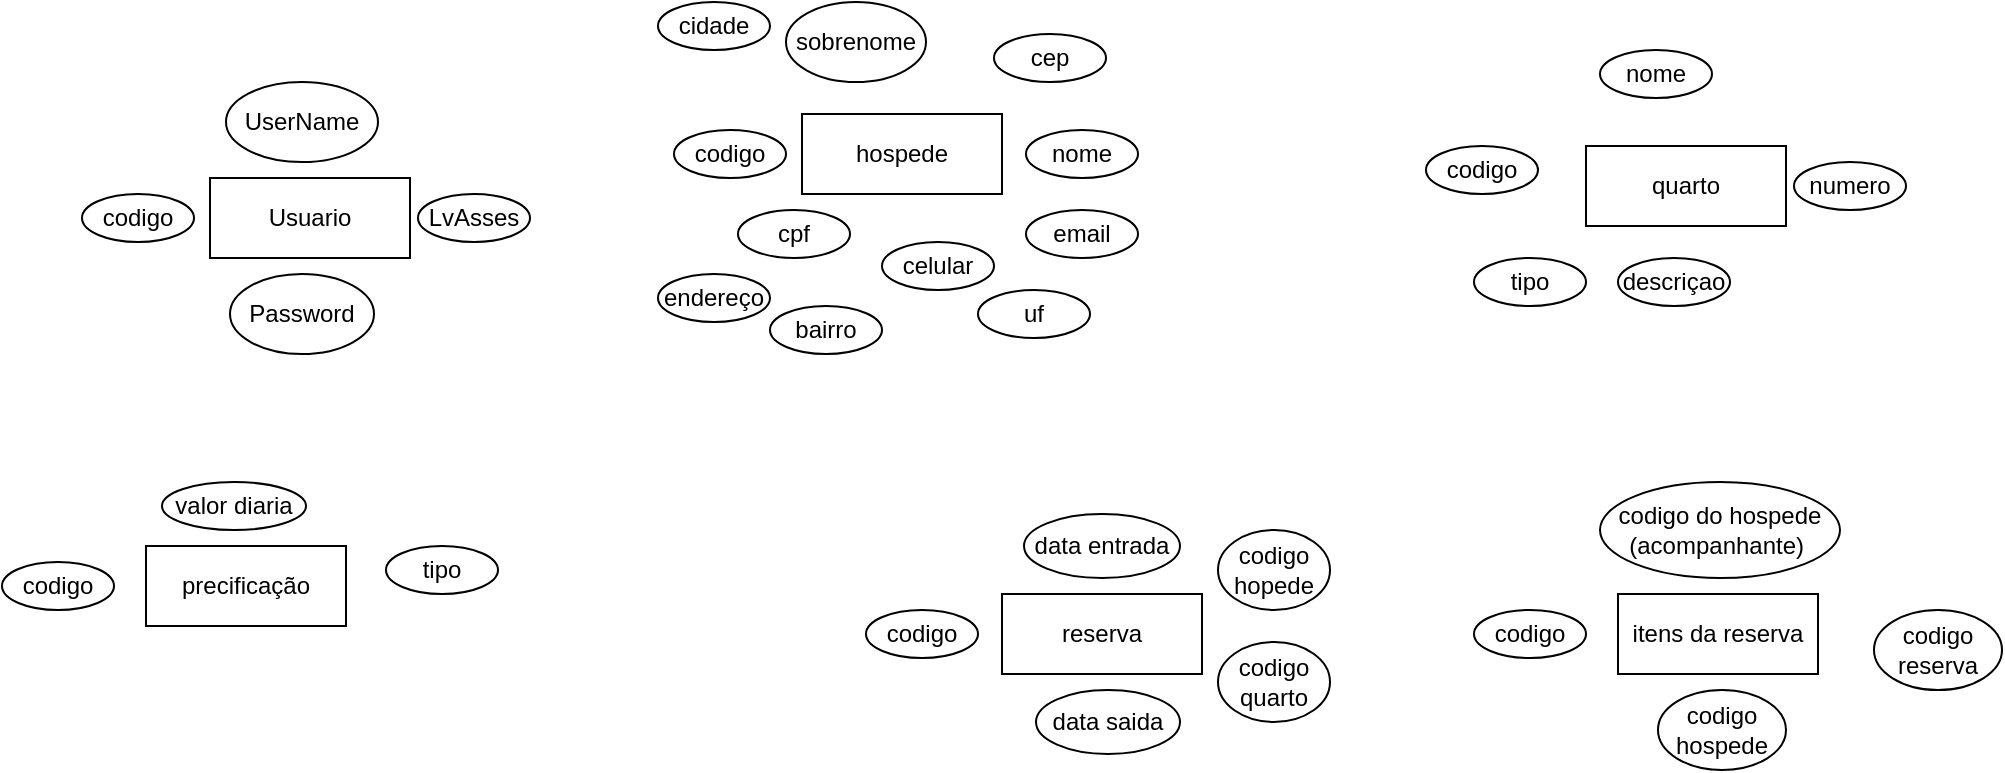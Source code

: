 <mxfile version="26.0.8">
  <diagram name="Página-1" id="wkwMZMTxy4xbMyuyJt76">
    <mxGraphModel dx="1049" dy="552" grid="1" gridSize="8" guides="1" tooltips="1" connect="1" arrows="1" fold="1" page="1" pageScale="1" pageWidth="1654" pageHeight="1169" math="0" shadow="0">
      <root>
        <mxCell id="0" />
        <mxCell id="1" parent="0" />
        <mxCell id="MKk7beEa5KVWcvYZorYV-1" value="Usuario" style="whiteSpace=wrap;html=1;align=center;" parent="1" vertex="1">
          <mxGeometry x="104" y="128" width="100" height="40" as="geometry" />
        </mxCell>
        <mxCell id="MKk7beEa5KVWcvYZorYV-2" value="codigo" style="ellipse;whiteSpace=wrap;html=1;align=center;" parent="1" vertex="1">
          <mxGeometry x="40" y="136" width="56" height="24" as="geometry" />
        </mxCell>
        <mxCell id="MKk7beEa5KVWcvYZorYV-3" value="UserName" style="ellipse;whiteSpace=wrap;html=1;align=center;" parent="1" vertex="1">
          <mxGeometry x="112" y="80" width="76" height="40" as="geometry" />
        </mxCell>
        <mxCell id="MKk7beEa5KVWcvYZorYV-4" value="Password" style="ellipse;whiteSpace=wrap;html=1;align=center;" parent="1" vertex="1">
          <mxGeometry x="114" y="176" width="72" height="40" as="geometry" />
        </mxCell>
        <mxCell id="MKk7beEa5KVWcvYZorYV-5" value="LvAsses" style="ellipse;whiteSpace=wrap;html=1;align=center;" parent="1" vertex="1">
          <mxGeometry x="208" y="136" width="56" height="24" as="geometry" />
        </mxCell>
        <mxCell id="MKk7beEa5KVWcvYZorYV-6" value="hospede" style="whiteSpace=wrap;html=1;align=center;" parent="1" vertex="1">
          <mxGeometry x="400" y="96" width="100" height="40" as="geometry" />
        </mxCell>
        <mxCell id="MKk7beEa5KVWcvYZorYV-7" value="codigo" style="ellipse;whiteSpace=wrap;html=1;align=center;" parent="1" vertex="1">
          <mxGeometry x="336" y="104" width="56" height="24" as="geometry" />
        </mxCell>
        <mxCell id="MKk7beEa5KVWcvYZorYV-8" value="sobrenome" style="ellipse;whiteSpace=wrap;html=1;align=center;" parent="1" vertex="1">
          <mxGeometry x="392" y="40" width="70" height="40" as="geometry" />
        </mxCell>
        <mxCell id="MKk7beEa5KVWcvYZorYV-9" value="nome" style="ellipse;whiteSpace=wrap;html=1;align=center;" parent="1" vertex="1">
          <mxGeometry x="512" y="104" width="56" height="24" as="geometry" />
        </mxCell>
        <mxCell id="MKk7beEa5KVWcvYZorYV-10" value="cpf" style="ellipse;whiteSpace=wrap;html=1;align=center;" parent="1" vertex="1">
          <mxGeometry x="368" y="144" width="56" height="24" as="geometry" />
        </mxCell>
        <mxCell id="MKk7beEa5KVWcvYZorYV-11" value="celular" style="ellipse;whiteSpace=wrap;html=1;align=center;" parent="1" vertex="1">
          <mxGeometry x="440" y="160" width="56" height="24" as="geometry" />
        </mxCell>
        <mxCell id="MKk7beEa5KVWcvYZorYV-12" value="email" style="ellipse;whiteSpace=wrap;html=1;align=center;" parent="1" vertex="1">
          <mxGeometry x="512" y="144" width="56" height="24" as="geometry" />
        </mxCell>
        <mxCell id="YKHne9TACWLXyV4MfOwQ-1" value="endereço" style="ellipse;whiteSpace=wrap;html=1;align=center;" vertex="1" parent="1">
          <mxGeometry x="328" y="176" width="56" height="24" as="geometry" />
        </mxCell>
        <mxCell id="YKHne9TACWLXyV4MfOwQ-2" value="cep" style="ellipse;whiteSpace=wrap;html=1;align=center;" vertex="1" parent="1">
          <mxGeometry x="496" y="56" width="56" height="24" as="geometry" />
        </mxCell>
        <mxCell id="YKHne9TACWLXyV4MfOwQ-3" value="bairro" style="ellipse;whiteSpace=wrap;html=1;align=center;" vertex="1" parent="1">
          <mxGeometry x="384" y="192" width="56" height="24" as="geometry" />
        </mxCell>
        <mxCell id="YKHne9TACWLXyV4MfOwQ-6" value="cidade" style="ellipse;whiteSpace=wrap;html=1;align=center;" vertex="1" parent="1">
          <mxGeometry x="328" y="40" width="56" height="24" as="geometry" />
        </mxCell>
        <mxCell id="YKHne9TACWLXyV4MfOwQ-7" value="uf" style="ellipse;whiteSpace=wrap;html=1;align=center;" vertex="1" parent="1">
          <mxGeometry x="488" y="184" width="56" height="24" as="geometry" />
        </mxCell>
        <mxCell id="YKHne9TACWLXyV4MfOwQ-9" value="quarto" style="whiteSpace=wrap;html=1;align=center;" vertex="1" parent="1">
          <mxGeometry x="792" y="112" width="100" height="40" as="geometry" />
        </mxCell>
        <mxCell id="YKHne9TACWLXyV4MfOwQ-10" value="descriçao" style="ellipse;whiteSpace=wrap;html=1;align=center;" vertex="1" parent="1">
          <mxGeometry x="808" y="168" width="56" height="24" as="geometry" />
        </mxCell>
        <mxCell id="YKHne9TACWLXyV4MfOwQ-11" value="tipo" style="ellipse;whiteSpace=wrap;html=1;align=center;" vertex="1" parent="1">
          <mxGeometry x="736" y="168" width="56" height="24" as="geometry" />
        </mxCell>
        <mxCell id="YKHne9TACWLXyV4MfOwQ-12" value="nome" style="ellipse;whiteSpace=wrap;html=1;align=center;" vertex="1" parent="1">
          <mxGeometry x="799" y="64" width="56" height="24" as="geometry" />
        </mxCell>
        <mxCell id="YKHne9TACWLXyV4MfOwQ-13" value="codigo" style="ellipse;whiteSpace=wrap;html=1;align=center;" vertex="1" parent="1">
          <mxGeometry x="712" y="112" width="56" height="24" as="geometry" />
        </mxCell>
        <mxCell id="YKHne9TACWLXyV4MfOwQ-14" value="numero" style="ellipse;whiteSpace=wrap;html=1;align=center;" vertex="1" parent="1">
          <mxGeometry x="896" y="120" width="56" height="24" as="geometry" />
        </mxCell>
        <mxCell id="YKHne9TACWLXyV4MfOwQ-15" style="edgeStyle=orthogonalEdgeStyle;rounded=0;orthogonalLoop=1;jettySize=auto;html=1;exitX=0.5;exitY=1;exitDx=0;exitDy=0;" edge="1" parent="1" source="YKHne9TACWLXyV4MfOwQ-6" target="YKHne9TACWLXyV4MfOwQ-6">
          <mxGeometry relative="1" as="geometry" />
        </mxCell>
        <mxCell id="YKHne9TACWLXyV4MfOwQ-17" value="precificação" style="whiteSpace=wrap;html=1;align=center;" vertex="1" parent="1">
          <mxGeometry x="72" y="312" width="100" height="40" as="geometry" />
        </mxCell>
        <mxCell id="YKHne9TACWLXyV4MfOwQ-18" value="codigo" style="ellipse;whiteSpace=wrap;html=1;align=center;" vertex="1" parent="1">
          <mxGeometry y="320" width="56" height="24" as="geometry" />
        </mxCell>
        <mxCell id="YKHne9TACWLXyV4MfOwQ-19" value="valor diaria&lt;span style=&quot;color: rgba(0, 0, 0, 0); font-family: monospace; font-size: 0px; text-align: start; text-wrap-mode: nowrap;&quot;&gt;%3CmxGraphModel%3E%3Croot%3E%3CmxCell%20id%3D%220%22%2F%3E%3CmxCell%20id%3D%221%22%20parent%3D%220%22%2F%3E%3CmxCell%20id%3D%222%22%20value%3D%22codigo%22%20style%3D%22ellipse%3BwhiteSpace%3Dwrap%3Bhtml%3D1%3Balign%3Dcenter%3B%22%20vertex%3D%221%22%20parent%3D%221%22%3E%3CmxGeometry%20x%3D%2240%22%20y%3D%22136%22%20width%3D%2256%22%20height%3D%2224%22%20as%3D%22geometry%22%2F%3E%3C%2FmxCell%3E%3C%2Froot%3E%3C%2FmxGraphModel%3E&lt;/span&gt;" style="ellipse;whiteSpace=wrap;html=1;align=center;" vertex="1" parent="1">
          <mxGeometry x="80" y="280" width="72" height="24" as="geometry" />
        </mxCell>
        <mxCell id="YKHne9TACWLXyV4MfOwQ-20" value="codigo" style="ellipse;whiteSpace=wrap;html=1;align=center;" vertex="1" parent="1">
          <mxGeometry x="432" y="344" width="56" height="24" as="geometry" />
        </mxCell>
        <mxCell id="YKHne9TACWLXyV4MfOwQ-21" value="reserva" style="whiteSpace=wrap;html=1;align=center;" vertex="1" parent="1">
          <mxGeometry x="500" y="336" width="100" height="40" as="geometry" />
        </mxCell>
        <mxCell id="YKHne9TACWLXyV4MfOwQ-22" value="tipo" style="ellipse;whiteSpace=wrap;html=1;align=center;" vertex="1" parent="1">
          <mxGeometry x="192" y="312" width="56" height="24" as="geometry" />
        </mxCell>
        <mxCell id="YKHne9TACWLXyV4MfOwQ-23" value="data entrada" style="ellipse;whiteSpace=wrap;html=1;align=center;" vertex="1" parent="1">
          <mxGeometry x="511" y="296" width="78" height="32" as="geometry" />
        </mxCell>
        <mxCell id="YKHne9TACWLXyV4MfOwQ-24" value="data saida" style="ellipse;whiteSpace=wrap;html=1;align=center;" vertex="1" parent="1">
          <mxGeometry x="517" y="384" width="72" height="32" as="geometry" />
        </mxCell>
        <mxCell id="YKHne9TACWLXyV4MfOwQ-25" value="codigo quarto" style="ellipse;whiteSpace=wrap;html=1;align=center;" vertex="1" parent="1">
          <mxGeometry x="608" y="360" width="56" height="40" as="geometry" />
        </mxCell>
        <mxCell id="YKHne9TACWLXyV4MfOwQ-26" value="codigo hopede" style="ellipse;whiteSpace=wrap;html=1;align=center;" vertex="1" parent="1">
          <mxGeometry x="608" y="304" width="56" height="40" as="geometry" />
        </mxCell>
        <mxCell id="YKHne9TACWLXyV4MfOwQ-27" value="itens da reserva" style="whiteSpace=wrap;html=1;align=center;" vertex="1" parent="1">
          <mxGeometry x="808" y="336" width="100" height="40" as="geometry" />
        </mxCell>
        <mxCell id="YKHne9TACWLXyV4MfOwQ-28" value="codigo reserva" style="ellipse;whiteSpace=wrap;html=1;align=center;" vertex="1" parent="1">
          <mxGeometry x="936" y="344" width="64" height="40" as="geometry" />
        </mxCell>
        <mxCell id="YKHne9TACWLXyV4MfOwQ-29" value="codigo" style="ellipse;whiteSpace=wrap;html=1;align=center;" vertex="1" parent="1">
          <mxGeometry x="736" y="344" width="56" height="24" as="geometry" />
        </mxCell>
        <mxCell id="YKHne9TACWLXyV4MfOwQ-30" value="codigo do hospede&lt;div&gt;(acompanhante)&amp;nbsp;&lt;/div&gt;" style="ellipse;whiteSpace=wrap;html=1;align=center;" vertex="1" parent="1">
          <mxGeometry x="799" y="280" width="120" height="48" as="geometry" />
        </mxCell>
        <mxCell id="YKHne9TACWLXyV4MfOwQ-31" value="codigo hospede" style="ellipse;whiteSpace=wrap;html=1;align=center;" vertex="1" parent="1">
          <mxGeometry x="828" y="384" width="64" height="40" as="geometry" />
        </mxCell>
      </root>
    </mxGraphModel>
  </diagram>
</mxfile>
